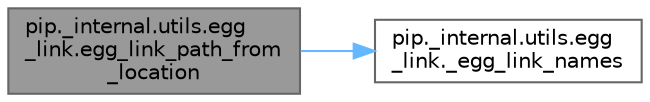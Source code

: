 digraph "pip._internal.utils.egg_link.egg_link_path_from_location"
{
 // LATEX_PDF_SIZE
  bgcolor="transparent";
  edge [fontname=Helvetica,fontsize=10,labelfontname=Helvetica,labelfontsize=10];
  node [fontname=Helvetica,fontsize=10,shape=box,height=0.2,width=0.4];
  rankdir="LR";
  Node1 [id="Node000001",label="pip._internal.utils.egg\l_link.egg_link_path_from\l_location",height=0.2,width=0.4,color="gray40", fillcolor="grey60", style="filled", fontcolor="black",tooltip=" "];
  Node1 -> Node2 [id="edge1_Node000001_Node000002",color="steelblue1",style="solid",tooltip=" "];
  Node2 [id="Node000002",label="pip._internal.utils.egg\l_link._egg_link_names",height=0.2,width=0.4,color="grey40", fillcolor="white", style="filled",URL="$namespacepip_1_1__internal_1_1utils_1_1egg__link.html#a96ba509e2b6d4a475cb82b7a7a63568b",tooltip=" "];
}
